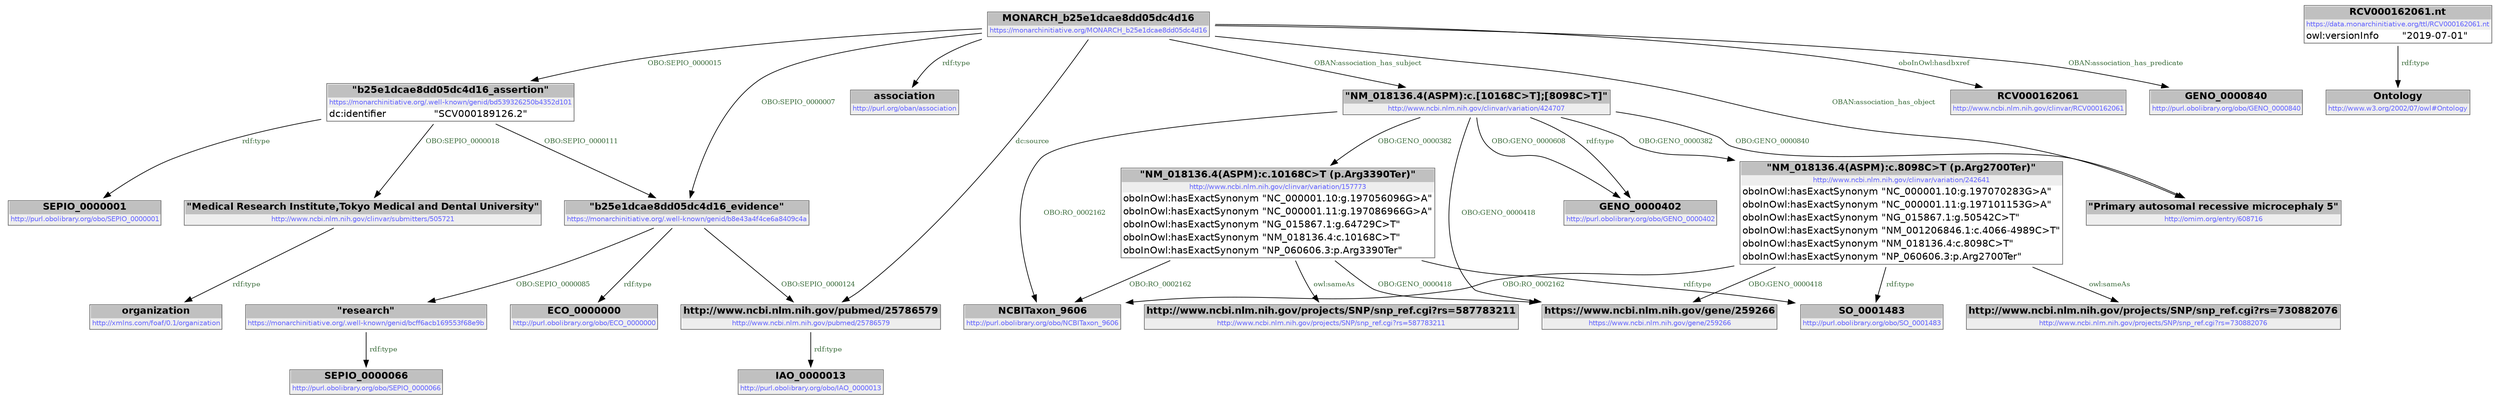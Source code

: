 digraph { 
 node [ fontname="DejaVu Sans" ] ; 
	node1 -> node2 [ color=BLACK, label=< <font point-size='10' color='#336633'>rdf:type</font> > ] ;
	node3 -> node4 [ color=BLACK, label=< <font point-size='10' color='#336633'>OBO:SEPIO_0000111</font> > ] ;
	node5 -> node6 [ color=BLACK, label=< <font point-size='10' color='#336633'>rdf:type</font> > ] ;
	node8 -> node9 [ color=BLACK, label=< <font point-size='10' color='#336633'>OBO:GENO_0000840</font> > ] ;
	node10 -> node11 [ color=BLACK, label=< <font point-size='10' color='#336633'>rdf:type</font> > ] ;
	node4 -> node12 [ color=BLACK, label=< <font point-size='10' color='#336633'>OBO:SEPIO_0000085</font> > ] ;
	node1 -> node13 [ color=BLACK, label=< <font point-size='10' color='#336633'>OBO:GENO_0000418</font> > ] ;
	node7 -> node14 [ color=BLACK, label=< <font point-size='10' color='#336633'>owl:sameAs</font> > ] ;
	node8 -> node15 [ color=BLACK, label=< <font point-size='10' color='#336633'>OBO:GENO_0000608</font> > ] ;
	node5 -> node9 [ color=BLACK, label=< <font point-size='10' color='#336633'>OBAN:association_has_object</font> > ] ;
	node8 -> node13 [ color=BLACK, label=< <font point-size='10' color='#336633'>OBO:GENO_0000418</font> > ] ;
	node7 -> node13 [ color=BLACK, label=< <font point-size='10' color='#336633'>OBO:GENO_0000418</font> > ] ;
	node5 -> node3 [ color=BLACK, label=< <font point-size='10' color='#336633'>OBO:SEPIO_0000015</font> > ] ;
	node3 -> node16 [ color=BLACK, label=< <font point-size='10' color='#336633'>rdf:type</font> > ] ;
	node17 -> node18 [ color=BLACK, label=< <font point-size='10' color='#336633'>rdf:type</font> > ] ;
	node1 -> node19 [ color=BLACK, label=< <font point-size='10' color='#336633'>owl:sameAs</font> > ] ;
	node0 -> node20 [ color=BLACK, label=< <font point-size='10' color='#336633'>rdf:type</font> > ] ;
	node1 -> node21 [ color=BLACK, label=< <font point-size='10' color='#336633'>OBO:RO_0002162</font> > ] ;
	node5 -> node22 [ color=BLACK, label=< <font point-size='10' color='#336633'>oboInOwl:hasdbxref</font> > ] ;
	node8 -> node1 [ color=BLACK, label=< <font point-size='10' color='#336633'>OBO:GENO_0000382</font> > ] ;
	node12 -> node23 [ color=BLACK, label=< <font point-size='10' color='#336633'>rdf:type</font> > ] ;
	node7 -> node21 [ color=BLACK, label=< <font point-size='10' color='#336633'>OBO:RO_0002162</font> > ] ;
	node8 -> node7 [ color=BLACK, label=< <font point-size='10' color='#336633'>OBO:GENO_0000382</font> > ] ;
	node8 -> node21 [ color=BLACK, label=< <font point-size='10' color='#336633'>OBO:RO_0002162</font> > ] ;
	node4 -> node24 [ color=BLACK, label=< <font point-size='10' color='#336633'>rdf:type</font> > ] ;
	node8 -> node15 [ color=BLACK, label=< <font point-size='10' color='#336633'>rdf:type</font> > ] ;
	node5 -> node17 [ color=BLACK, label=< <font point-size='10' color='#336633'>dc:source</font> > ] ;
	node5 -> node4 [ color=BLACK, label=< <font point-size='10' color='#336633'>OBO:SEPIO_0000007</font> > ] ;
	node7 -> node2 [ color=BLACK, label=< <font point-size='10' color='#336633'>rdf:type</font> > ] ;
	node5 -> node25 [ color=BLACK, label=< <font point-size='10' color='#336633'>OBAN:association_has_predicate</font> > ] ;
	node4 -> node17 [ color=BLACK, label=< <font point-size='10' color='#336633'>OBO:SEPIO_0000124</font> > ] ;
	node3 -> node0 [ color=BLACK, label=< <font point-size='10' color='#336633'>OBO:SEPIO_0000018</font> > ] ;
	node5 -> node8 [ color=BLACK, label=< <font point-size='10' color='#336633'>OBAN:association_has_subject</font> > ] ;
# http://www.ncbi.nlm.nih.gov/clinvar/submitters/505721 node0
node0 [ shape=none, color=black label=< <table color='#666666' cellborder='0' cellspacing='0' border='1'><tr><td colspan='2' bgcolor='grey'><B>&quot;Medical Research Institute,Tokyo Medical and Dental University&quot;</B></td></tr><tr><td href='http://www.ncbi.nlm.nih.gov/clinvar/submitters/505721' bgcolor='#eeeeee' colspan='2'><font point-size='10' color='#6666ff'>http://www.ncbi.nlm.nih.gov/clinvar/submitters/505721</font></td></tr></table> > ] 
# http://www.ncbi.nlm.nih.gov/clinvar/variation/157773 node1
node1 [ shape=none, color=black label=< <table color='#666666' cellborder='0' cellspacing='0' border='1'><tr><td colspan='2' bgcolor='grey'><B>&quot;NM_018136.4(ASPM):c.10168C&gt;T (p.Arg3390Ter)&quot;</B></td></tr><tr><td href='http://www.ncbi.nlm.nih.gov/clinvar/variation/157773' bgcolor='#eeeeee' colspan='2'><font point-size='10' color='#6666ff'>http://www.ncbi.nlm.nih.gov/clinvar/variation/157773</font></td></tr><tr><td align='left'>oboInOwl:hasExactSynonym</td><td align='left'>&quot;NC_000001.10:g.197056096G&gt;A&quot;</td></tr><tr><td align='left'>oboInOwl:hasExactSynonym</td><td align='left'>&quot;NC_000001.11:g.197086966G&gt;A&quot;</td></tr><tr><td align='left'>oboInOwl:hasExactSynonym</td><td align='left'>&quot;NG_015867.1:g.64729C&gt;T&quot;</td></tr><tr><td align='left'>oboInOwl:hasExactSynonym</td><td align='left'>&quot;NM_018136.4:c.10168C&gt;T&quot;</td></tr><tr><td align='left'>oboInOwl:hasExactSynonym</td><td align='left'>&quot;NP_060606.3:p.Arg3390Ter&quot;</td></tr></table> > ] 
# http://purl.obolibrary.org/obo/SO_0001483 node2
node2 [ shape=none, color=black label=< <table color='#666666' cellborder='0' cellspacing='0' border='1'><tr><td colspan='2' bgcolor='grey'><B>SO_0001483</B></td></tr><tr><td href='http://purl.obolibrary.org/obo/SO_0001483' bgcolor='#eeeeee' colspan='2'><font point-size='10' color='#6666ff'>http://purl.obolibrary.org/obo/SO_0001483</font></td></tr></table> > ] 
# https://monarchinitiative.org/.well-known/genid/bd539326250b4352d101 node3
node3 [ shape=none, color=black label=< <table color='#666666' cellborder='0' cellspacing='0' border='1'><tr><td colspan='2' bgcolor='grey'><B>&quot;b25e1dcae8dd05dc4d16_assertion&quot;</B></td></tr><tr><td href='https://monarchinitiative.org/.well-known/genid/bd539326250b4352d101' bgcolor='#eeeeee' colspan='2'><font point-size='10' color='#6666ff'>https://monarchinitiative.org/.well-known/genid/bd539326250b4352d101</font></td></tr><tr><td align='left'>dc:identifier</td><td align='left'>&quot;SCV000189126.2&quot;</td></tr></table> > ] 
# https://monarchinitiative.org/.well-known/genid/b8e43a4f4ce6a8409c4a node4
node4 [ shape=none, color=black label=< <table color='#666666' cellborder='0' cellspacing='0' border='1'><tr><td colspan='2' bgcolor='grey'><B>&quot;b25e1dcae8dd05dc4d16_evidence&quot;</B></td></tr><tr><td href='https://monarchinitiative.org/.well-known/genid/b8e43a4f4ce6a8409c4a' bgcolor='#eeeeee' colspan='2'><font point-size='10' color='#6666ff'>https://monarchinitiative.org/.well-known/genid/b8e43a4f4ce6a8409c4a</font></td></tr></table> > ] 
# https://monarchinitiative.org/MONARCH_b25e1dcae8dd05dc4d16 node5
node5 [ shape=none, color=black label=< <table color='#666666' cellborder='0' cellspacing='0' border='1'><tr><td colspan='2' bgcolor='grey'><B>MONARCH_b25e1dcae8dd05dc4d16</B></td></tr><tr><td href='https://monarchinitiative.org/MONARCH_b25e1dcae8dd05dc4d16' bgcolor='#eeeeee' colspan='2'><font point-size='10' color='#6666ff'>https://monarchinitiative.org/MONARCH_b25e1dcae8dd05dc4d16</font></td></tr></table> > ] 
# http://purl.org/oban/association node6
node6 [ shape=none, color=black label=< <table color='#666666' cellborder='0' cellspacing='0' border='1'><tr><td colspan='2' bgcolor='grey'><B>association</B></td></tr><tr><td href='http://purl.org/oban/association' bgcolor='#eeeeee' colspan='2'><font point-size='10' color='#6666ff'>http://purl.org/oban/association</font></td></tr></table> > ] 
# http://www.ncbi.nlm.nih.gov/clinvar/variation/242641 node7
node7 [ shape=none, color=black label=< <table color='#666666' cellborder='0' cellspacing='0' border='1'><tr><td colspan='2' bgcolor='grey'><B>&quot;NM_018136.4(ASPM):c.8098C&gt;T (p.Arg2700Ter)&quot;</B></td></tr><tr><td href='http://www.ncbi.nlm.nih.gov/clinvar/variation/242641' bgcolor='#eeeeee' colspan='2'><font point-size='10' color='#6666ff'>http://www.ncbi.nlm.nih.gov/clinvar/variation/242641</font></td></tr><tr><td align='left'>oboInOwl:hasExactSynonym</td><td align='left'>&quot;NC_000001.10:g.197070283G&gt;A&quot;</td></tr><tr><td align='left'>oboInOwl:hasExactSynonym</td><td align='left'>&quot;NC_000001.11:g.197101153G&gt;A&quot;</td></tr><tr><td align='left'>oboInOwl:hasExactSynonym</td><td align='left'>&quot;NG_015867.1:g.50542C&gt;T&quot;</td></tr><tr><td align='left'>oboInOwl:hasExactSynonym</td><td align='left'>&quot;NM_001206846.1:c.4066-4989C&gt;T&quot;</td></tr><tr><td align='left'>oboInOwl:hasExactSynonym</td><td align='left'>&quot;NM_018136.4:c.8098C&gt;T&quot;</td></tr><tr><td align='left'>oboInOwl:hasExactSynonym</td><td align='left'>&quot;NP_060606.3:p.Arg2700Ter&quot;</td></tr></table> > ] 
# http://www.ncbi.nlm.nih.gov/clinvar/variation/424707 node8
node8 [ shape=none, color=black label=< <table color='#666666' cellborder='0' cellspacing='0' border='1'><tr><td colspan='2' bgcolor='grey'><B>&quot;NM_018136.4(ASPM):c.[10168C&gt;T];[8098C&gt;T]&quot;</B></td></tr><tr><td href='http://www.ncbi.nlm.nih.gov/clinvar/variation/424707' bgcolor='#eeeeee' colspan='2'><font point-size='10' color='#6666ff'>http://www.ncbi.nlm.nih.gov/clinvar/variation/424707</font></td></tr></table> > ] 
# http://omim.org/entry/608716 node9
node9 [ shape=none, color=black label=< <table color='#666666' cellborder='0' cellspacing='0' border='1'><tr><td colspan='2' bgcolor='grey'><B>&quot;Primary autosomal recessive microcephaly 5&quot;</B></td></tr><tr><td href='http://omim.org/entry/608716' bgcolor='#eeeeee' colspan='2'><font point-size='10' color='#6666ff'>http://omim.org/entry/608716</font></td></tr></table> > ] 
# https://data.monarchinitiative.org/ttl/RCV000162061.nt node10
node10 [ shape=none, color=black label=< <table color='#666666' cellborder='0' cellspacing='0' border='1'><tr><td colspan='2' bgcolor='grey'><B>RCV000162061.nt</B></td></tr><tr><td href='https://data.monarchinitiative.org/ttl/RCV000162061.nt' bgcolor='#eeeeee' colspan='2'><font point-size='10' color='#6666ff'>https://data.monarchinitiative.org/ttl/RCV000162061.nt</font></td></tr><tr><td align='left'>owl:versionInfo</td><td align='left'>&quot;2019-07-01&quot;</td></tr></table> > ] 
# http://www.w3.org/2002/07/owl#Ontology node11
node11 [ shape=none, color=black label=< <table color='#666666' cellborder='0' cellspacing='0' border='1'><tr><td colspan='2' bgcolor='grey'><B>Ontology</B></td></tr><tr><td href='http://www.w3.org/2002/07/owl#Ontology' bgcolor='#eeeeee' colspan='2'><font point-size='10' color='#6666ff'>http://www.w3.org/2002/07/owl#Ontology</font></td></tr></table> > ] 
# https://monarchinitiative.org/.well-known/genid/bcff6acb169553f68e9b node12
node12 [ shape=none, color=black label=< <table color='#666666' cellborder='0' cellspacing='0' border='1'><tr><td colspan='2' bgcolor='grey'><B>&quot;research&quot;</B></td></tr><tr><td href='https://monarchinitiative.org/.well-known/genid/bcff6acb169553f68e9b' bgcolor='#eeeeee' colspan='2'><font point-size='10' color='#6666ff'>https://monarchinitiative.org/.well-known/genid/bcff6acb169553f68e9b</font></td></tr></table> > ] 
# https://www.ncbi.nlm.nih.gov/gene/259266 node13
node13 [ shape=none, color=black label=< <table color='#666666' cellborder='0' cellspacing='0' border='1'><tr><td colspan='2' bgcolor='grey'><B>https://www.ncbi.nlm.nih.gov/gene/259266</B></td></tr><tr><td href='https://www.ncbi.nlm.nih.gov/gene/259266' bgcolor='#eeeeee' colspan='2'><font point-size='10' color='#6666ff'>https://www.ncbi.nlm.nih.gov/gene/259266</font></td></tr></table> > ] 
# http://www.ncbi.nlm.nih.gov/projects/SNP/snp_ref.cgi?rs=730882076 node14
node14 [ shape=none, color=black label=< <table color='#666666' cellborder='0' cellspacing='0' border='1'><tr><td colspan='2' bgcolor='grey'><B>http://www.ncbi.nlm.nih.gov/projects/SNP/snp_ref.cgi?rs=730882076</B></td></tr><tr><td href='http://www.ncbi.nlm.nih.gov/projects/SNP/snp_ref.cgi?rs=730882076' bgcolor='#eeeeee' colspan='2'><font point-size='10' color='#6666ff'>http://www.ncbi.nlm.nih.gov/projects/SNP/snp_ref.cgi?rs=730882076</font></td></tr></table> > ] 
# http://purl.obolibrary.org/obo/GENO_0000402 node15
node15 [ shape=none, color=black label=< <table color='#666666' cellborder='0' cellspacing='0' border='1'><tr><td colspan='2' bgcolor='grey'><B>GENO_0000402</B></td></tr><tr><td href='http://purl.obolibrary.org/obo/GENO_0000402' bgcolor='#eeeeee' colspan='2'><font point-size='10' color='#6666ff'>http://purl.obolibrary.org/obo/GENO_0000402</font></td></tr></table> > ] 
# http://purl.obolibrary.org/obo/SEPIO_0000001 node16
node16 [ shape=none, color=black label=< <table color='#666666' cellborder='0' cellspacing='0' border='1'><tr><td colspan='2' bgcolor='grey'><B>SEPIO_0000001</B></td></tr><tr><td href='http://purl.obolibrary.org/obo/SEPIO_0000001' bgcolor='#eeeeee' colspan='2'><font point-size='10' color='#6666ff'>http://purl.obolibrary.org/obo/SEPIO_0000001</font></td></tr></table> > ] 
# http://www.ncbi.nlm.nih.gov/pubmed/25786579 node17
node17 [ shape=none, color=black label=< <table color='#666666' cellborder='0' cellspacing='0' border='1'><tr><td colspan='2' bgcolor='grey'><B>http://www.ncbi.nlm.nih.gov/pubmed/25786579</B></td></tr><tr><td href='http://www.ncbi.nlm.nih.gov/pubmed/25786579' bgcolor='#eeeeee' colspan='2'><font point-size='10' color='#6666ff'>http://www.ncbi.nlm.nih.gov/pubmed/25786579</font></td></tr></table> > ] 
# http://purl.obolibrary.org/obo/IAO_0000013 node18
node18 [ shape=none, color=black label=< <table color='#666666' cellborder='0' cellspacing='0' border='1'><tr><td colspan='2' bgcolor='grey'><B>IAO_0000013</B></td></tr><tr><td href='http://purl.obolibrary.org/obo/IAO_0000013' bgcolor='#eeeeee' colspan='2'><font point-size='10' color='#6666ff'>http://purl.obolibrary.org/obo/IAO_0000013</font></td></tr></table> > ] 
# http://www.ncbi.nlm.nih.gov/projects/SNP/snp_ref.cgi?rs=587783211 node19
node19 [ shape=none, color=black label=< <table color='#666666' cellborder='0' cellspacing='0' border='1'><tr><td colspan='2' bgcolor='grey'><B>http://www.ncbi.nlm.nih.gov/projects/SNP/snp_ref.cgi?rs=587783211</B></td></tr><tr><td href='http://www.ncbi.nlm.nih.gov/projects/SNP/snp_ref.cgi?rs=587783211' bgcolor='#eeeeee' colspan='2'><font point-size='10' color='#6666ff'>http://www.ncbi.nlm.nih.gov/projects/SNP/snp_ref.cgi?rs=587783211</font></td></tr></table> > ] 
# http://xmlns.com/foaf/0.1/organization node20
node20 [ shape=none, color=black label=< <table color='#666666' cellborder='0' cellspacing='0' border='1'><tr><td colspan='2' bgcolor='grey'><B>organization</B></td></tr><tr><td href='http://xmlns.com/foaf/0.1/organization' bgcolor='#eeeeee' colspan='2'><font point-size='10' color='#6666ff'>http://xmlns.com/foaf/0.1/organization</font></td></tr></table> > ] 
# http://purl.obolibrary.org/obo/NCBITaxon_9606 node21
node21 [ shape=none, color=black label=< <table color='#666666' cellborder='0' cellspacing='0' border='1'><tr><td colspan='2' bgcolor='grey'><B>NCBITaxon_9606</B></td></tr><tr><td href='http://purl.obolibrary.org/obo/NCBITaxon_9606' bgcolor='#eeeeee' colspan='2'><font point-size='10' color='#6666ff'>http://purl.obolibrary.org/obo/NCBITaxon_9606</font></td></tr></table> > ] 
# http://www.ncbi.nlm.nih.gov/clinvar/RCV000162061 node22
node22 [ shape=none, color=black label=< <table color='#666666' cellborder='0' cellspacing='0' border='1'><tr><td colspan='2' bgcolor='grey'><B>RCV000162061</B></td></tr><tr><td href='http://www.ncbi.nlm.nih.gov/clinvar/RCV000162061' bgcolor='#eeeeee' colspan='2'><font point-size='10' color='#6666ff'>http://www.ncbi.nlm.nih.gov/clinvar/RCV000162061</font></td></tr></table> > ] 
# http://purl.obolibrary.org/obo/SEPIO_0000066 node23
node23 [ shape=none, color=black label=< <table color='#666666' cellborder='0' cellspacing='0' border='1'><tr><td colspan='2' bgcolor='grey'><B>SEPIO_0000066</B></td></tr><tr><td href='http://purl.obolibrary.org/obo/SEPIO_0000066' bgcolor='#eeeeee' colspan='2'><font point-size='10' color='#6666ff'>http://purl.obolibrary.org/obo/SEPIO_0000066</font></td></tr></table> > ] 
# http://purl.obolibrary.org/obo/ECO_0000000 node24
node24 [ shape=none, color=black label=< <table color='#666666' cellborder='0' cellspacing='0' border='1'><tr><td colspan='2' bgcolor='grey'><B>ECO_0000000</B></td></tr><tr><td href='http://purl.obolibrary.org/obo/ECO_0000000' bgcolor='#eeeeee' colspan='2'><font point-size='10' color='#6666ff'>http://purl.obolibrary.org/obo/ECO_0000000</font></td></tr></table> > ] 
# http://purl.obolibrary.org/obo/GENO_0000840 node25
node25 [ shape=none, color=black label=< <table color='#666666' cellborder='0' cellspacing='0' border='1'><tr><td colspan='2' bgcolor='grey'><B>GENO_0000840</B></td></tr><tr><td href='http://purl.obolibrary.org/obo/GENO_0000840' bgcolor='#eeeeee' colspan='2'><font point-size='10' color='#6666ff'>http://purl.obolibrary.org/obo/GENO_0000840</font></td></tr></table> > ] 
}
